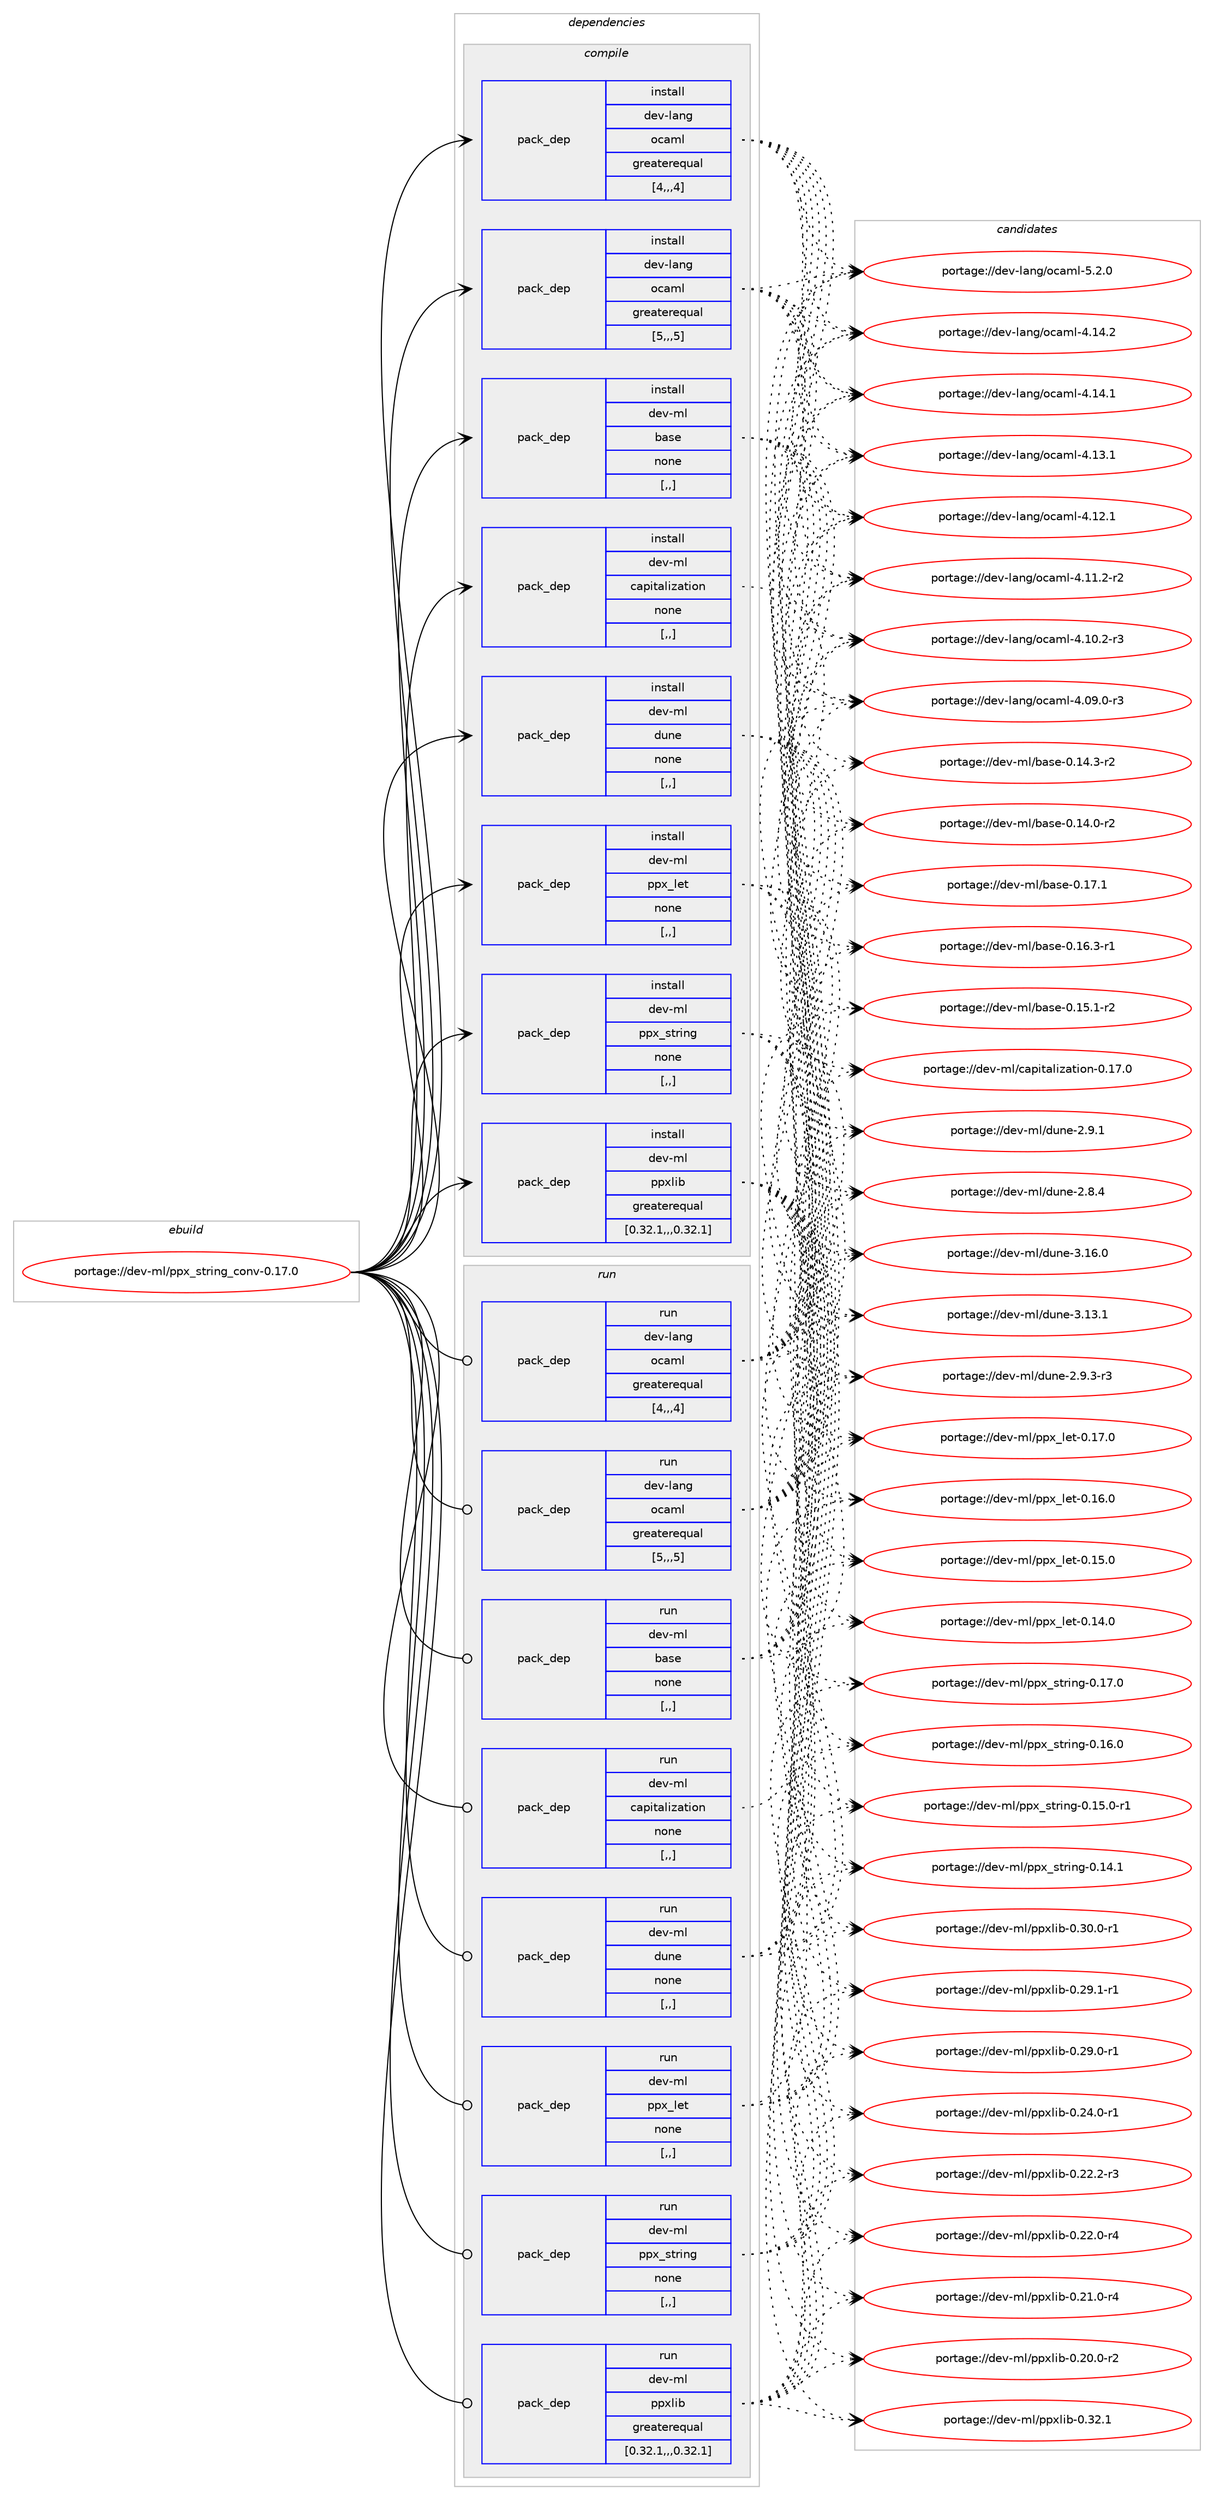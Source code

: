 digraph prolog {

# *************
# Graph options
# *************

newrank=true;
concentrate=true;
compound=true;
graph [rankdir=LR,fontname=Helvetica,fontsize=10,ranksep=1.5];#, ranksep=2.5, nodesep=0.2];
edge  [arrowhead=vee];
node  [fontname=Helvetica,fontsize=10];

# **********
# The ebuild
# **********

subgraph cluster_leftcol {
color=gray;
label=<<i>ebuild</i>>;
id [label="portage://dev-ml/ppx_string_conv-0.17.0", color=red, width=4, href="../dev-ml/ppx_string_conv-0.17.0.svg"];
}

# ****************
# The dependencies
# ****************

subgraph cluster_midcol {
color=gray;
label=<<i>dependencies</i>>;
subgraph cluster_compile {
fillcolor="#eeeeee";
style=filled;
label=<<i>compile</i>>;
subgraph pack453574 {
dependency618348 [label=<<TABLE BORDER="0" CELLBORDER="1" CELLSPACING="0" CELLPADDING="4" WIDTH="220"><TR><TD ROWSPAN="6" CELLPADDING="30">pack_dep</TD></TR><TR><TD WIDTH="110">install</TD></TR><TR><TD>dev-lang</TD></TR><TR><TD>ocaml</TD></TR><TR><TD>greaterequal</TD></TR><TR><TD>[4,,,4]</TD></TR></TABLE>>, shape=none, color=blue];
}
id:e -> dependency618348:w [weight=20,style="solid",arrowhead="vee"];
subgraph pack453575 {
dependency618349 [label=<<TABLE BORDER="0" CELLBORDER="1" CELLSPACING="0" CELLPADDING="4" WIDTH="220"><TR><TD ROWSPAN="6" CELLPADDING="30">pack_dep</TD></TR><TR><TD WIDTH="110">install</TD></TR><TR><TD>dev-lang</TD></TR><TR><TD>ocaml</TD></TR><TR><TD>greaterequal</TD></TR><TR><TD>[5,,,5]</TD></TR></TABLE>>, shape=none, color=blue];
}
id:e -> dependency618349:w [weight=20,style="solid",arrowhead="vee"];
subgraph pack453576 {
dependency618350 [label=<<TABLE BORDER="0" CELLBORDER="1" CELLSPACING="0" CELLPADDING="4" WIDTH="220"><TR><TD ROWSPAN="6" CELLPADDING="30">pack_dep</TD></TR><TR><TD WIDTH="110">install</TD></TR><TR><TD>dev-ml</TD></TR><TR><TD>base</TD></TR><TR><TD>none</TD></TR><TR><TD>[,,]</TD></TR></TABLE>>, shape=none, color=blue];
}
id:e -> dependency618350:w [weight=20,style="solid",arrowhead="vee"];
subgraph pack453577 {
dependency618351 [label=<<TABLE BORDER="0" CELLBORDER="1" CELLSPACING="0" CELLPADDING="4" WIDTH="220"><TR><TD ROWSPAN="6" CELLPADDING="30">pack_dep</TD></TR><TR><TD WIDTH="110">install</TD></TR><TR><TD>dev-ml</TD></TR><TR><TD>capitalization</TD></TR><TR><TD>none</TD></TR><TR><TD>[,,]</TD></TR></TABLE>>, shape=none, color=blue];
}
id:e -> dependency618351:w [weight=20,style="solid",arrowhead="vee"];
subgraph pack453578 {
dependency618352 [label=<<TABLE BORDER="0" CELLBORDER="1" CELLSPACING="0" CELLPADDING="4" WIDTH="220"><TR><TD ROWSPAN="6" CELLPADDING="30">pack_dep</TD></TR><TR><TD WIDTH="110">install</TD></TR><TR><TD>dev-ml</TD></TR><TR><TD>dune</TD></TR><TR><TD>none</TD></TR><TR><TD>[,,]</TD></TR></TABLE>>, shape=none, color=blue];
}
id:e -> dependency618352:w [weight=20,style="solid",arrowhead="vee"];
subgraph pack453579 {
dependency618353 [label=<<TABLE BORDER="0" CELLBORDER="1" CELLSPACING="0" CELLPADDING="4" WIDTH="220"><TR><TD ROWSPAN="6" CELLPADDING="30">pack_dep</TD></TR><TR><TD WIDTH="110">install</TD></TR><TR><TD>dev-ml</TD></TR><TR><TD>ppx_let</TD></TR><TR><TD>none</TD></TR><TR><TD>[,,]</TD></TR></TABLE>>, shape=none, color=blue];
}
id:e -> dependency618353:w [weight=20,style="solid",arrowhead="vee"];
subgraph pack453580 {
dependency618354 [label=<<TABLE BORDER="0" CELLBORDER="1" CELLSPACING="0" CELLPADDING="4" WIDTH="220"><TR><TD ROWSPAN="6" CELLPADDING="30">pack_dep</TD></TR><TR><TD WIDTH="110">install</TD></TR><TR><TD>dev-ml</TD></TR><TR><TD>ppx_string</TD></TR><TR><TD>none</TD></TR><TR><TD>[,,]</TD></TR></TABLE>>, shape=none, color=blue];
}
id:e -> dependency618354:w [weight=20,style="solid",arrowhead="vee"];
subgraph pack453581 {
dependency618355 [label=<<TABLE BORDER="0" CELLBORDER="1" CELLSPACING="0" CELLPADDING="4" WIDTH="220"><TR><TD ROWSPAN="6" CELLPADDING="30">pack_dep</TD></TR><TR><TD WIDTH="110">install</TD></TR><TR><TD>dev-ml</TD></TR><TR><TD>ppxlib</TD></TR><TR><TD>greaterequal</TD></TR><TR><TD>[0.32.1,,,0.32.1]</TD></TR></TABLE>>, shape=none, color=blue];
}
id:e -> dependency618355:w [weight=20,style="solid",arrowhead="vee"];
}
subgraph cluster_compileandrun {
fillcolor="#eeeeee";
style=filled;
label=<<i>compile and run</i>>;
}
subgraph cluster_run {
fillcolor="#eeeeee";
style=filled;
label=<<i>run</i>>;
subgraph pack453582 {
dependency618356 [label=<<TABLE BORDER="0" CELLBORDER="1" CELLSPACING="0" CELLPADDING="4" WIDTH="220"><TR><TD ROWSPAN="6" CELLPADDING="30">pack_dep</TD></TR><TR><TD WIDTH="110">run</TD></TR><TR><TD>dev-lang</TD></TR><TR><TD>ocaml</TD></TR><TR><TD>greaterequal</TD></TR><TR><TD>[4,,,4]</TD></TR></TABLE>>, shape=none, color=blue];
}
id:e -> dependency618356:w [weight=20,style="solid",arrowhead="odot"];
subgraph pack453583 {
dependency618357 [label=<<TABLE BORDER="0" CELLBORDER="1" CELLSPACING="0" CELLPADDING="4" WIDTH="220"><TR><TD ROWSPAN="6" CELLPADDING="30">pack_dep</TD></TR><TR><TD WIDTH="110">run</TD></TR><TR><TD>dev-lang</TD></TR><TR><TD>ocaml</TD></TR><TR><TD>greaterequal</TD></TR><TR><TD>[5,,,5]</TD></TR></TABLE>>, shape=none, color=blue];
}
id:e -> dependency618357:w [weight=20,style="solid",arrowhead="odot"];
subgraph pack453584 {
dependency618358 [label=<<TABLE BORDER="0" CELLBORDER="1" CELLSPACING="0" CELLPADDING="4" WIDTH="220"><TR><TD ROWSPAN="6" CELLPADDING="30">pack_dep</TD></TR><TR><TD WIDTH="110">run</TD></TR><TR><TD>dev-ml</TD></TR><TR><TD>base</TD></TR><TR><TD>none</TD></TR><TR><TD>[,,]</TD></TR></TABLE>>, shape=none, color=blue];
}
id:e -> dependency618358:w [weight=20,style="solid",arrowhead="odot"];
subgraph pack453585 {
dependency618359 [label=<<TABLE BORDER="0" CELLBORDER="1" CELLSPACING="0" CELLPADDING="4" WIDTH="220"><TR><TD ROWSPAN="6" CELLPADDING="30">pack_dep</TD></TR><TR><TD WIDTH="110">run</TD></TR><TR><TD>dev-ml</TD></TR><TR><TD>capitalization</TD></TR><TR><TD>none</TD></TR><TR><TD>[,,]</TD></TR></TABLE>>, shape=none, color=blue];
}
id:e -> dependency618359:w [weight=20,style="solid",arrowhead="odot"];
subgraph pack453586 {
dependency618360 [label=<<TABLE BORDER="0" CELLBORDER="1" CELLSPACING="0" CELLPADDING="4" WIDTH="220"><TR><TD ROWSPAN="6" CELLPADDING="30">pack_dep</TD></TR><TR><TD WIDTH="110">run</TD></TR><TR><TD>dev-ml</TD></TR><TR><TD>dune</TD></TR><TR><TD>none</TD></TR><TR><TD>[,,]</TD></TR></TABLE>>, shape=none, color=blue];
}
id:e -> dependency618360:w [weight=20,style="solid",arrowhead="odot"];
subgraph pack453587 {
dependency618361 [label=<<TABLE BORDER="0" CELLBORDER="1" CELLSPACING="0" CELLPADDING="4" WIDTH="220"><TR><TD ROWSPAN="6" CELLPADDING="30">pack_dep</TD></TR><TR><TD WIDTH="110">run</TD></TR><TR><TD>dev-ml</TD></TR><TR><TD>ppx_let</TD></TR><TR><TD>none</TD></TR><TR><TD>[,,]</TD></TR></TABLE>>, shape=none, color=blue];
}
id:e -> dependency618361:w [weight=20,style="solid",arrowhead="odot"];
subgraph pack453588 {
dependency618362 [label=<<TABLE BORDER="0" CELLBORDER="1" CELLSPACING="0" CELLPADDING="4" WIDTH="220"><TR><TD ROWSPAN="6" CELLPADDING="30">pack_dep</TD></TR><TR><TD WIDTH="110">run</TD></TR><TR><TD>dev-ml</TD></TR><TR><TD>ppx_string</TD></TR><TR><TD>none</TD></TR><TR><TD>[,,]</TD></TR></TABLE>>, shape=none, color=blue];
}
id:e -> dependency618362:w [weight=20,style="solid",arrowhead="odot"];
subgraph pack453589 {
dependency618363 [label=<<TABLE BORDER="0" CELLBORDER="1" CELLSPACING="0" CELLPADDING="4" WIDTH="220"><TR><TD ROWSPAN="6" CELLPADDING="30">pack_dep</TD></TR><TR><TD WIDTH="110">run</TD></TR><TR><TD>dev-ml</TD></TR><TR><TD>ppxlib</TD></TR><TR><TD>greaterequal</TD></TR><TR><TD>[0.32.1,,,0.32.1]</TD></TR></TABLE>>, shape=none, color=blue];
}
id:e -> dependency618363:w [weight=20,style="solid",arrowhead="odot"];
}
}

# **************
# The candidates
# **************

subgraph cluster_choices {
rank=same;
color=gray;
label=<<i>candidates</i>>;

subgraph choice453574 {
color=black;
nodesep=1;
choice1001011184510897110103471119997109108455346504648 [label="portage://dev-lang/ocaml-5.2.0", color=red, width=4,href="../dev-lang/ocaml-5.2.0.svg"];
choice100101118451089711010347111999710910845524649524650 [label="portage://dev-lang/ocaml-4.14.2", color=red, width=4,href="../dev-lang/ocaml-4.14.2.svg"];
choice100101118451089711010347111999710910845524649524649 [label="portage://dev-lang/ocaml-4.14.1", color=red, width=4,href="../dev-lang/ocaml-4.14.1.svg"];
choice100101118451089711010347111999710910845524649514649 [label="portage://dev-lang/ocaml-4.13.1", color=red, width=4,href="../dev-lang/ocaml-4.13.1.svg"];
choice100101118451089711010347111999710910845524649504649 [label="portage://dev-lang/ocaml-4.12.1", color=red, width=4,href="../dev-lang/ocaml-4.12.1.svg"];
choice1001011184510897110103471119997109108455246494946504511450 [label="portage://dev-lang/ocaml-4.11.2-r2", color=red, width=4,href="../dev-lang/ocaml-4.11.2-r2.svg"];
choice1001011184510897110103471119997109108455246494846504511451 [label="portage://dev-lang/ocaml-4.10.2-r3", color=red, width=4,href="../dev-lang/ocaml-4.10.2-r3.svg"];
choice1001011184510897110103471119997109108455246485746484511451 [label="portage://dev-lang/ocaml-4.09.0-r3", color=red, width=4,href="../dev-lang/ocaml-4.09.0-r3.svg"];
dependency618348:e -> choice1001011184510897110103471119997109108455346504648:w [style=dotted,weight="100"];
dependency618348:e -> choice100101118451089711010347111999710910845524649524650:w [style=dotted,weight="100"];
dependency618348:e -> choice100101118451089711010347111999710910845524649524649:w [style=dotted,weight="100"];
dependency618348:e -> choice100101118451089711010347111999710910845524649514649:w [style=dotted,weight="100"];
dependency618348:e -> choice100101118451089711010347111999710910845524649504649:w [style=dotted,weight="100"];
dependency618348:e -> choice1001011184510897110103471119997109108455246494946504511450:w [style=dotted,weight="100"];
dependency618348:e -> choice1001011184510897110103471119997109108455246494846504511451:w [style=dotted,weight="100"];
dependency618348:e -> choice1001011184510897110103471119997109108455246485746484511451:w [style=dotted,weight="100"];
}
subgraph choice453575 {
color=black;
nodesep=1;
choice1001011184510897110103471119997109108455346504648 [label="portage://dev-lang/ocaml-5.2.0", color=red, width=4,href="../dev-lang/ocaml-5.2.0.svg"];
choice100101118451089711010347111999710910845524649524650 [label="portage://dev-lang/ocaml-4.14.2", color=red, width=4,href="../dev-lang/ocaml-4.14.2.svg"];
choice100101118451089711010347111999710910845524649524649 [label="portage://dev-lang/ocaml-4.14.1", color=red, width=4,href="../dev-lang/ocaml-4.14.1.svg"];
choice100101118451089711010347111999710910845524649514649 [label="portage://dev-lang/ocaml-4.13.1", color=red, width=4,href="../dev-lang/ocaml-4.13.1.svg"];
choice100101118451089711010347111999710910845524649504649 [label="portage://dev-lang/ocaml-4.12.1", color=red, width=4,href="../dev-lang/ocaml-4.12.1.svg"];
choice1001011184510897110103471119997109108455246494946504511450 [label="portage://dev-lang/ocaml-4.11.2-r2", color=red, width=4,href="../dev-lang/ocaml-4.11.2-r2.svg"];
choice1001011184510897110103471119997109108455246494846504511451 [label="portage://dev-lang/ocaml-4.10.2-r3", color=red, width=4,href="../dev-lang/ocaml-4.10.2-r3.svg"];
choice1001011184510897110103471119997109108455246485746484511451 [label="portage://dev-lang/ocaml-4.09.0-r3", color=red, width=4,href="../dev-lang/ocaml-4.09.0-r3.svg"];
dependency618349:e -> choice1001011184510897110103471119997109108455346504648:w [style=dotted,weight="100"];
dependency618349:e -> choice100101118451089711010347111999710910845524649524650:w [style=dotted,weight="100"];
dependency618349:e -> choice100101118451089711010347111999710910845524649524649:w [style=dotted,weight="100"];
dependency618349:e -> choice100101118451089711010347111999710910845524649514649:w [style=dotted,weight="100"];
dependency618349:e -> choice100101118451089711010347111999710910845524649504649:w [style=dotted,weight="100"];
dependency618349:e -> choice1001011184510897110103471119997109108455246494946504511450:w [style=dotted,weight="100"];
dependency618349:e -> choice1001011184510897110103471119997109108455246494846504511451:w [style=dotted,weight="100"];
dependency618349:e -> choice1001011184510897110103471119997109108455246485746484511451:w [style=dotted,weight="100"];
}
subgraph choice453576 {
color=black;
nodesep=1;
choice1001011184510910847989711510145484649554649 [label="portage://dev-ml/base-0.17.1", color=red, width=4,href="../dev-ml/base-0.17.1.svg"];
choice10010111845109108479897115101454846495446514511449 [label="portage://dev-ml/base-0.16.3-r1", color=red, width=4,href="../dev-ml/base-0.16.3-r1.svg"];
choice10010111845109108479897115101454846495346494511450 [label="portage://dev-ml/base-0.15.1-r2", color=red, width=4,href="../dev-ml/base-0.15.1-r2.svg"];
choice10010111845109108479897115101454846495246514511450 [label="portage://dev-ml/base-0.14.3-r2", color=red, width=4,href="../dev-ml/base-0.14.3-r2.svg"];
choice10010111845109108479897115101454846495246484511450 [label="portage://dev-ml/base-0.14.0-r2", color=red, width=4,href="../dev-ml/base-0.14.0-r2.svg"];
dependency618350:e -> choice1001011184510910847989711510145484649554649:w [style=dotted,weight="100"];
dependency618350:e -> choice10010111845109108479897115101454846495446514511449:w [style=dotted,weight="100"];
dependency618350:e -> choice10010111845109108479897115101454846495346494511450:w [style=dotted,weight="100"];
dependency618350:e -> choice10010111845109108479897115101454846495246514511450:w [style=dotted,weight="100"];
dependency618350:e -> choice10010111845109108479897115101454846495246484511450:w [style=dotted,weight="100"];
}
subgraph choice453577 {
color=black;
nodesep=1;
choice10010111845109108479997112105116971081051229711610511111045484649554648 [label="portage://dev-ml/capitalization-0.17.0", color=red, width=4,href="../dev-ml/capitalization-0.17.0.svg"];
dependency618351:e -> choice10010111845109108479997112105116971081051229711610511111045484649554648:w [style=dotted,weight="100"];
}
subgraph choice453578 {
color=black;
nodesep=1;
choice100101118451091084710011711010145514649544648 [label="portage://dev-ml/dune-3.16.0", color=red, width=4,href="../dev-ml/dune-3.16.0.svg"];
choice100101118451091084710011711010145514649514649 [label="portage://dev-ml/dune-3.13.1", color=red, width=4,href="../dev-ml/dune-3.13.1.svg"];
choice10010111845109108471001171101014550465746514511451 [label="portage://dev-ml/dune-2.9.3-r3", color=red, width=4,href="../dev-ml/dune-2.9.3-r3.svg"];
choice1001011184510910847100117110101455046574649 [label="portage://dev-ml/dune-2.9.1", color=red, width=4,href="../dev-ml/dune-2.9.1.svg"];
choice1001011184510910847100117110101455046564652 [label="portage://dev-ml/dune-2.8.4", color=red, width=4,href="../dev-ml/dune-2.8.4.svg"];
dependency618352:e -> choice100101118451091084710011711010145514649544648:w [style=dotted,weight="100"];
dependency618352:e -> choice100101118451091084710011711010145514649514649:w [style=dotted,weight="100"];
dependency618352:e -> choice10010111845109108471001171101014550465746514511451:w [style=dotted,weight="100"];
dependency618352:e -> choice1001011184510910847100117110101455046574649:w [style=dotted,weight="100"];
dependency618352:e -> choice1001011184510910847100117110101455046564652:w [style=dotted,weight="100"];
}
subgraph choice453579 {
color=black;
nodesep=1;
choice10010111845109108471121121209510810111645484649554648 [label="portage://dev-ml/ppx_let-0.17.0", color=red, width=4,href="../dev-ml/ppx_let-0.17.0.svg"];
choice10010111845109108471121121209510810111645484649544648 [label="portage://dev-ml/ppx_let-0.16.0", color=red, width=4,href="../dev-ml/ppx_let-0.16.0.svg"];
choice10010111845109108471121121209510810111645484649534648 [label="portage://dev-ml/ppx_let-0.15.0", color=red, width=4,href="../dev-ml/ppx_let-0.15.0.svg"];
choice10010111845109108471121121209510810111645484649524648 [label="portage://dev-ml/ppx_let-0.14.0", color=red, width=4,href="../dev-ml/ppx_let-0.14.0.svg"];
dependency618353:e -> choice10010111845109108471121121209510810111645484649554648:w [style=dotted,weight="100"];
dependency618353:e -> choice10010111845109108471121121209510810111645484649544648:w [style=dotted,weight="100"];
dependency618353:e -> choice10010111845109108471121121209510810111645484649534648:w [style=dotted,weight="100"];
dependency618353:e -> choice10010111845109108471121121209510810111645484649524648:w [style=dotted,weight="100"];
}
subgraph choice453580 {
color=black;
nodesep=1;
choice10010111845109108471121121209511511611410511010345484649554648 [label="portage://dev-ml/ppx_string-0.17.0", color=red, width=4,href="../dev-ml/ppx_string-0.17.0.svg"];
choice10010111845109108471121121209511511611410511010345484649544648 [label="portage://dev-ml/ppx_string-0.16.0", color=red, width=4,href="../dev-ml/ppx_string-0.16.0.svg"];
choice100101118451091084711211212095115116114105110103454846495346484511449 [label="portage://dev-ml/ppx_string-0.15.0-r1", color=red, width=4,href="../dev-ml/ppx_string-0.15.0-r1.svg"];
choice10010111845109108471121121209511511611410511010345484649524649 [label="portage://dev-ml/ppx_string-0.14.1", color=red, width=4,href="../dev-ml/ppx_string-0.14.1.svg"];
dependency618354:e -> choice10010111845109108471121121209511511611410511010345484649554648:w [style=dotted,weight="100"];
dependency618354:e -> choice10010111845109108471121121209511511611410511010345484649544648:w [style=dotted,weight="100"];
dependency618354:e -> choice100101118451091084711211212095115116114105110103454846495346484511449:w [style=dotted,weight="100"];
dependency618354:e -> choice10010111845109108471121121209511511611410511010345484649524649:w [style=dotted,weight="100"];
}
subgraph choice453581 {
color=black;
nodesep=1;
choice10010111845109108471121121201081059845484651504649 [label="portage://dev-ml/ppxlib-0.32.1", color=red, width=4,href="../dev-ml/ppxlib-0.32.1.svg"];
choice100101118451091084711211212010810598454846514846484511449 [label="portage://dev-ml/ppxlib-0.30.0-r1", color=red, width=4,href="../dev-ml/ppxlib-0.30.0-r1.svg"];
choice100101118451091084711211212010810598454846505746494511449 [label="portage://dev-ml/ppxlib-0.29.1-r1", color=red, width=4,href="../dev-ml/ppxlib-0.29.1-r1.svg"];
choice100101118451091084711211212010810598454846505746484511449 [label="portage://dev-ml/ppxlib-0.29.0-r1", color=red, width=4,href="../dev-ml/ppxlib-0.29.0-r1.svg"];
choice100101118451091084711211212010810598454846505246484511449 [label="portage://dev-ml/ppxlib-0.24.0-r1", color=red, width=4,href="../dev-ml/ppxlib-0.24.0-r1.svg"];
choice100101118451091084711211212010810598454846505046504511451 [label="portage://dev-ml/ppxlib-0.22.2-r3", color=red, width=4,href="../dev-ml/ppxlib-0.22.2-r3.svg"];
choice100101118451091084711211212010810598454846505046484511452 [label="portage://dev-ml/ppxlib-0.22.0-r4", color=red, width=4,href="../dev-ml/ppxlib-0.22.0-r4.svg"];
choice100101118451091084711211212010810598454846504946484511452 [label="portage://dev-ml/ppxlib-0.21.0-r4", color=red, width=4,href="../dev-ml/ppxlib-0.21.0-r4.svg"];
choice100101118451091084711211212010810598454846504846484511450 [label="portage://dev-ml/ppxlib-0.20.0-r2", color=red, width=4,href="../dev-ml/ppxlib-0.20.0-r2.svg"];
dependency618355:e -> choice10010111845109108471121121201081059845484651504649:w [style=dotted,weight="100"];
dependency618355:e -> choice100101118451091084711211212010810598454846514846484511449:w [style=dotted,weight="100"];
dependency618355:e -> choice100101118451091084711211212010810598454846505746494511449:w [style=dotted,weight="100"];
dependency618355:e -> choice100101118451091084711211212010810598454846505746484511449:w [style=dotted,weight="100"];
dependency618355:e -> choice100101118451091084711211212010810598454846505246484511449:w [style=dotted,weight="100"];
dependency618355:e -> choice100101118451091084711211212010810598454846505046504511451:w [style=dotted,weight="100"];
dependency618355:e -> choice100101118451091084711211212010810598454846505046484511452:w [style=dotted,weight="100"];
dependency618355:e -> choice100101118451091084711211212010810598454846504946484511452:w [style=dotted,weight="100"];
dependency618355:e -> choice100101118451091084711211212010810598454846504846484511450:w [style=dotted,weight="100"];
}
subgraph choice453582 {
color=black;
nodesep=1;
choice1001011184510897110103471119997109108455346504648 [label="portage://dev-lang/ocaml-5.2.0", color=red, width=4,href="../dev-lang/ocaml-5.2.0.svg"];
choice100101118451089711010347111999710910845524649524650 [label="portage://dev-lang/ocaml-4.14.2", color=red, width=4,href="../dev-lang/ocaml-4.14.2.svg"];
choice100101118451089711010347111999710910845524649524649 [label="portage://dev-lang/ocaml-4.14.1", color=red, width=4,href="../dev-lang/ocaml-4.14.1.svg"];
choice100101118451089711010347111999710910845524649514649 [label="portage://dev-lang/ocaml-4.13.1", color=red, width=4,href="../dev-lang/ocaml-4.13.1.svg"];
choice100101118451089711010347111999710910845524649504649 [label="portage://dev-lang/ocaml-4.12.1", color=red, width=4,href="../dev-lang/ocaml-4.12.1.svg"];
choice1001011184510897110103471119997109108455246494946504511450 [label="portage://dev-lang/ocaml-4.11.2-r2", color=red, width=4,href="../dev-lang/ocaml-4.11.2-r2.svg"];
choice1001011184510897110103471119997109108455246494846504511451 [label="portage://dev-lang/ocaml-4.10.2-r3", color=red, width=4,href="../dev-lang/ocaml-4.10.2-r3.svg"];
choice1001011184510897110103471119997109108455246485746484511451 [label="portage://dev-lang/ocaml-4.09.0-r3", color=red, width=4,href="../dev-lang/ocaml-4.09.0-r3.svg"];
dependency618356:e -> choice1001011184510897110103471119997109108455346504648:w [style=dotted,weight="100"];
dependency618356:e -> choice100101118451089711010347111999710910845524649524650:w [style=dotted,weight="100"];
dependency618356:e -> choice100101118451089711010347111999710910845524649524649:w [style=dotted,weight="100"];
dependency618356:e -> choice100101118451089711010347111999710910845524649514649:w [style=dotted,weight="100"];
dependency618356:e -> choice100101118451089711010347111999710910845524649504649:w [style=dotted,weight="100"];
dependency618356:e -> choice1001011184510897110103471119997109108455246494946504511450:w [style=dotted,weight="100"];
dependency618356:e -> choice1001011184510897110103471119997109108455246494846504511451:w [style=dotted,weight="100"];
dependency618356:e -> choice1001011184510897110103471119997109108455246485746484511451:w [style=dotted,weight="100"];
}
subgraph choice453583 {
color=black;
nodesep=1;
choice1001011184510897110103471119997109108455346504648 [label="portage://dev-lang/ocaml-5.2.0", color=red, width=4,href="../dev-lang/ocaml-5.2.0.svg"];
choice100101118451089711010347111999710910845524649524650 [label="portage://dev-lang/ocaml-4.14.2", color=red, width=4,href="../dev-lang/ocaml-4.14.2.svg"];
choice100101118451089711010347111999710910845524649524649 [label="portage://dev-lang/ocaml-4.14.1", color=red, width=4,href="../dev-lang/ocaml-4.14.1.svg"];
choice100101118451089711010347111999710910845524649514649 [label="portage://dev-lang/ocaml-4.13.1", color=red, width=4,href="../dev-lang/ocaml-4.13.1.svg"];
choice100101118451089711010347111999710910845524649504649 [label="portage://dev-lang/ocaml-4.12.1", color=red, width=4,href="../dev-lang/ocaml-4.12.1.svg"];
choice1001011184510897110103471119997109108455246494946504511450 [label="portage://dev-lang/ocaml-4.11.2-r2", color=red, width=4,href="../dev-lang/ocaml-4.11.2-r2.svg"];
choice1001011184510897110103471119997109108455246494846504511451 [label="portage://dev-lang/ocaml-4.10.2-r3", color=red, width=4,href="../dev-lang/ocaml-4.10.2-r3.svg"];
choice1001011184510897110103471119997109108455246485746484511451 [label="portage://dev-lang/ocaml-4.09.0-r3", color=red, width=4,href="../dev-lang/ocaml-4.09.0-r3.svg"];
dependency618357:e -> choice1001011184510897110103471119997109108455346504648:w [style=dotted,weight="100"];
dependency618357:e -> choice100101118451089711010347111999710910845524649524650:w [style=dotted,weight="100"];
dependency618357:e -> choice100101118451089711010347111999710910845524649524649:w [style=dotted,weight="100"];
dependency618357:e -> choice100101118451089711010347111999710910845524649514649:w [style=dotted,weight="100"];
dependency618357:e -> choice100101118451089711010347111999710910845524649504649:w [style=dotted,weight="100"];
dependency618357:e -> choice1001011184510897110103471119997109108455246494946504511450:w [style=dotted,weight="100"];
dependency618357:e -> choice1001011184510897110103471119997109108455246494846504511451:w [style=dotted,weight="100"];
dependency618357:e -> choice1001011184510897110103471119997109108455246485746484511451:w [style=dotted,weight="100"];
}
subgraph choice453584 {
color=black;
nodesep=1;
choice1001011184510910847989711510145484649554649 [label="portage://dev-ml/base-0.17.1", color=red, width=4,href="../dev-ml/base-0.17.1.svg"];
choice10010111845109108479897115101454846495446514511449 [label="portage://dev-ml/base-0.16.3-r1", color=red, width=4,href="../dev-ml/base-0.16.3-r1.svg"];
choice10010111845109108479897115101454846495346494511450 [label="portage://dev-ml/base-0.15.1-r2", color=red, width=4,href="../dev-ml/base-0.15.1-r2.svg"];
choice10010111845109108479897115101454846495246514511450 [label="portage://dev-ml/base-0.14.3-r2", color=red, width=4,href="../dev-ml/base-0.14.3-r2.svg"];
choice10010111845109108479897115101454846495246484511450 [label="portage://dev-ml/base-0.14.0-r2", color=red, width=4,href="../dev-ml/base-0.14.0-r2.svg"];
dependency618358:e -> choice1001011184510910847989711510145484649554649:w [style=dotted,weight="100"];
dependency618358:e -> choice10010111845109108479897115101454846495446514511449:w [style=dotted,weight="100"];
dependency618358:e -> choice10010111845109108479897115101454846495346494511450:w [style=dotted,weight="100"];
dependency618358:e -> choice10010111845109108479897115101454846495246514511450:w [style=dotted,weight="100"];
dependency618358:e -> choice10010111845109108479897115101454846495246484511450:w [style=dotted,weight="100"];
}
subgraph choice453585 {
color=black;
nodesep=1;
choice10010111845109108479997112105116971081051229711610511111045484649554648 [label="portage://dev-ml/capitalization-0.17.0", color=red, width=4,href="../dev-ml/capitalization-0.17.0.svg"];
dependency618359:e -> choice10010111845109108479997112105116971081051229711610511111045484649554648:w [style=dotted,weight="100"];
}
subgraph choice453586 {
color=black;
nodesep=1;
choice100101118451091084710011711010145514649544648 [label="portage://dev-ml/dune-3.16.0", color=red, width=4,href="../dev-ml/dune-3.16.0.svg"];
choice100101118451091084710011711010145514649514649 [label="portage://dev-ml/dune-3.13.1", color=red, width=4,href="../dev-ml/dune-3.13.1.svg"];
choice10010111845109108471001171101014550465746514511451 [label="portage://dev-ml/dune-2.9.3-r3", color=red, width=4,href="../dev-ml/dune-2.9.3-r3.svg"];
choice1001011184510910847100117110101455046574649 [label="portage://dev-ml/dune-2.9.1", color=red, width=4,href="../dev-ml/dune-2.9.1.svg"];
choice1001011184510910847100117110101455046564652 [label="portage://dev-ml/dune-2.8.4", color=red, width=4,href="../dev-ml/dune-2.8.4.svg"];
dependency618360:e -> choice100101118451091084710011711010145514649544648:w [style=dotted,weight="100"];
dependency618360:e -> choice100101118451091084710011711010145514649514649:w [style=dotted,weight="100"];
dependency618360:e -> choice10010111845109108471001171101014550465746514511451:w [style=dotted,weight="100"];
dependency618360:e -> choice1001011184510910847100117110101455046574649:w [style=dotted,weight="100"];
dependency618360:e -> choice1001011184510910847100117110101455046564652:w [style=dotted,weight="100"];
}
subgraph choice453587 {
color=black;
nodesep=1;
choice10010111845109108471121121209510810111645484649554648 [label="portage://dev-ml/ppx_let-0.17.0", color=red, width=4,href="../dev-ml/ppx_let-0.17.0.svg"];
choice10010111845109108471121121209510810111645484649544648 [label="portage://dev-ml/ppx_let-0.16.0", color=red, width=4,href="../dev-ml/ppx_let-0.16.0.svg"];
choice10010111845109108471121121209510810111645484649534648 [label="portage://dev-ml/ppx_let-0.15.0", color=red, width=4,href="../dev-ml/ppx_let-0.15.0.svg"];
choice10010111845109108471121121209510810111645484649524648 [label="portage://dev-ml/ppx_let-0.14.0", color=red, width=4,href="../dev-ml/ppx_let-0.14.0.svg"];
dependency618361:e -> choice10010111845109108471121121209510810111645484649554648:w [style=dotted,weight="100"];
dependency618361:e -> choice10010111845109108471121121209510810111645484649544648:w [style=dotted,weight="100"];
dependency618361:e -> choice10010111845109108471121121209510810111645484649534648:w [style=dotted,weight="100"];
dependency618361:e -> choice10010111845109108471121121209510810111645484649524648:w [style=dotted,weight="100"];
}
subgraph choice453588 {
color=black;
nodesep=1;
choice10010111845109108471121121209511511611410511010345484649554648 [label="portage://dev-ml/ppx_string-0.17.0", color=red, width=4,href="../dev-ml/ppx_string-0.17.0.svg"];
choice10010111845109108471121121209511511611410511010345484649544648 [label="portage://dev-ml/ppx_string-0.16.0", color=red, width=4,href="../dev-ml/ppx_string-0.16.0.svg"];
choice100101118451091084711211212095115116114105110103454846495346484511449 [label="portage://dev-ml/ppx_string-0.15.0-r1", color=red, width=4,href="../dev-ml/ppx_string-0.15.0-r1.svg"];
choice10010111845109108471121121209511511611410511010345484649524649 [label="portage://dev-ml/ppx_string-0.14.1", color=red, width=4,href="../dev-ml/ppx_string-0.14.1.svg"];
dependency618362:e -> choice10010111845109108471121121209511511611410511010345484649554648:w [style=dotted,weight="100"];
dependency618362:e -> choice10010111845109108471121121209511511611410511010345484649544648:w [style=dotted,weight="100"];
dependency618362:e -> choice100101118451091084711211212095115116114105110103454846495346484511449:w [style=dotted,weight="100"];
dependency618362:e -> choice10010111845109108471121121209511511611410511010345484649524649:w [style=dotted,weight="100"];
}
subgraph choice453589 {
color=black;
nodesep=1;
choice10010111845109108471121121201081059845484651504649 [label="portage://dev-ml/ppxlib-0.32.1", color=red, width=4,href="../dev-ml/ppxlib-0.32.1.svg"];
choice100101118451091084711211212010810598454846514846484511449 [label="portage://dev-ml/ppxlib-0.30.0-r1", color=red, width=4,href="../dev-ml/ppxlib-0.30.0-r1.svg"];
choice100101118451091084711211212010810598454846505746494511449 [label="portage://dev-ml/ppxlib-0.29.1-r1", color=red, width=4,href="../dev-ml/ppxlib-0.29.1-r1.svg"];
choice100101118451091084711211212010810598454846505746484511449 [label="portage://dev-ml/ppxlib-0.29.0-r1", color=red, width=4,href="../dev-ml/ppxlib-0.29.0-r1.svg"];
choice100101118451091084711211212010810598454846505246484511449 [label="portage://dev-ml/ppxlib-0.24.0-r1", color=red, width=4,href="../dev-ml/ppxlib-0.24.0-r1.svg"];
choice100101118451091084711211212010810598454846505046504511451 [label="portage://dev-ml/ppxlib-0.22.2-r3", color=red, width=4,href="../dev-ml/ppxlib-0.22.2-r3.svg"];
choice100101118451091084711211212010810598454846505046484511452 [label="portage://dev-ml/ppxlib-0.22.0-r4", color=red, width=4,href="../dev-ml/ppxlib-0.22.0-r4.svg"];
choice100101118451091084711211212010810598454846504946484511452 [label="portage://dev-ml/ppxlib-0.21.0-r4", color=red, width=4,href="../dev-ml/ppxlib-0.21.0-r4.svg"];
choice100101118451091084711211212010810598454846504846484511450 [label="portage://dev-ml/ppxlib-0.20.0-r2", color=red, width=4,href="../dev-ml/ppxlib-0.20.0-r2.svg"];
dependency618363:e -> choice10010111845109108471121121201081059845484651504649:w [style=dotted,weight="100"];
dependency618363:e -> choice100101118451091084711211212010810598454846514846484511449:w [style=dotted,weight="100"];
dependency618363:e -> choice100101118451091084711211212010810598454846505746494511449:w [style=dotted,weight="100"];
dependency618363:e -> choice100101118451091084711211212010810598454846505746484511449:w [style=dotted,weight="100"];
dependency618363:e -> choice100101118451091084711211212010810598454846505246484511449:w [style=dotted,weight="100"];
dependency618363:e -> choice100101118451091084711211212010810598454846505046504511451:w [style=dotted,weight="100"];
dependency618363:e -> choice100101118451091084711211212010810598454846505046484511452:w [style=dotted,weight="100"];
dependency618363:e -> choice100101118451091084711211212010810598454846504946484511452:w [style=dotted,weight="100"];
dependency618363:e -> choice100101118451091084711211212010810598454846504846484511450:w [style=dotted,weight="100"];
}
}

}
